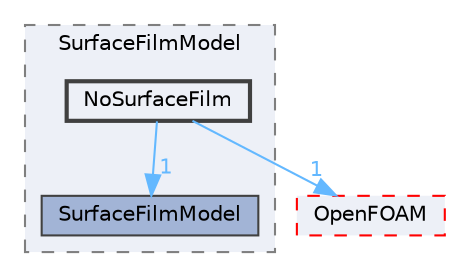 digraph "src/lagrangian/intermediate/submodels/Kinematic/SurfaceFilmModel/NoSurfaceFilm"
{
 // LATEX_PDF_SIZE
  bgcolor="transparent";
  edge [fontname=Helvetica,fontsize=10,labelfontname=Helvetica,labelfontsize=10];
  node [fontname=Helvetica,fontsize=10,shape=box,height=0.2,width=0.4];
  compound=true
  subgraph clusterdir_61f31c0882508a16d1a835320fc3ef77 {
    graph [ bgcolor="#edf0f7", pencolor="grey50", label="SurfaceFilmModel", fontname=Helvetica,fontsize=10 style="filled,dashed", URL="dir_61f31c0882508a16d1a835320fc3ef77.html",tooltip=""]
  dir_9251fc38330bb3ea9023962da3b28e23 [label="SurfaceFilmModel", fillcolor="#a2b4d6", color="grey25", style="filled", URL="dir_9251fc38330bb3ea9023962da3b28e23.html",tooltip=""];
  dir_e989ea7a0d5cd18a9c2f79d5e66b624e [label="NoSurfaceFilm", fillcolor="#edf0f7", color="grey25", style="filled,bold", URL="dir_e989ea7a0d5cd18a9c2f79d5e66b624e.html",tooltip=""];
  }
  dir_c5473ff19b20e6ec4dfe5c310b3778a8 [label="OpenFOAM", fillcolor="#edf0f7", color="red", style="filled,dashed", URL="dir_c5473ff19b20e6ec4dfe5c310b3778a8.html",tooltip=""];
  dir_e989ea7a0d5cd18a9c2f79d5e66b624e->dir_9251fc38330bb3ea9023962da3b28e23 [headlabel="1", labeldistance=1.5 headhref="dir_002602_003835.html" href="dir_002602_003835.html" color="steelblue1" fontcolor="steelblue1"];
  dir_e989ea7a0d5cd18a9c2f79d5e66b624e->dir_c5473ff19b20e6ec4dfe5c310b3778a8 [headlabel="1", labeldistance=1.5 headhref="dir_002602_002695.html" href="dir_002602_002695.html" color="steelblue1" fontcolor="steelblue1"];
}
